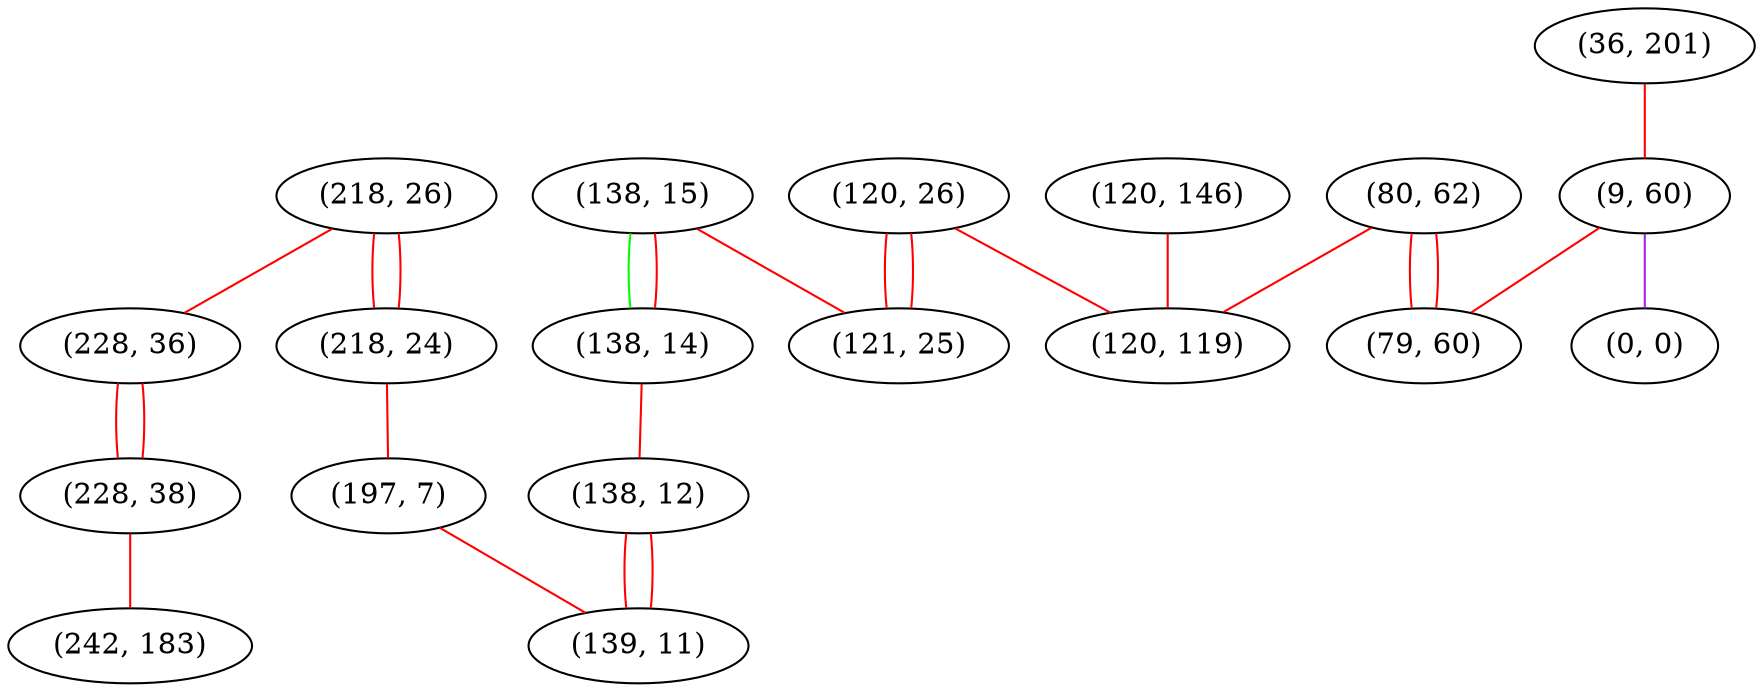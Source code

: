 graph "" {
"(218, 26)";
"(138, 15)";
"(228, 36)";
"(36, 201)";
"(120, 146)";
"(218, 24)";
"(80, 62)";
"(197, 7)";
"(120, 26)";
"(9, 60)";
"(121, 25)";
"(79, 60)";
"(138, 14)";
"(138, 12)";
"(120, 119)";
"(228, 38)";
"(0, 0)";
"(242, 183)";
"(139, 11)";
"(218, 26)" -- "(218, 24)"  [color=red, key=0, weight=1];
"(218, 26)" -- "(218, 24)"  [color=red, key=1, weight=1];
"(218, 26)" -- "(228, 36)"  [color=red, key=0, weight=1];
"(138, 15)" -- "(138, 14)"  [color=green, key=0, weight=2];
"(138, 15)" -- "(138, 14)"  [color=red, key=1, weight=1];
"(138, 15)" -- "(121, 25)"  [color=red, key=0, weight=1];
"(228, 36)" -- "(228, 38)"  [color=red, key=0, weight=1];
"(228, 36)" -- "(228, 38)"  [color=red, key=1, weight=1];
"(36, 201)" -- "(9, 60)"  [color=red, key=0, weight=1];
"(120, 146)" -- "(120, 119)"  [color=red, key=0, weight=1];
"(218, 24)" -- "(197, 7)"  [color=red, key=0, weight=1];
"(80, 62)" -- "(79, 60)"  [color=red, key=0, weight=1];
"(80, 62)" -- "(79, 60)"  [color=red, key=1, weight=1];
"(80, 62)" -- "(120, 119)"  [color=red, key=0, weight=1];
"(197, 7)" -- "(139, 11)"  [color=red, key=0, weight=1];
"(120, 26)" -- "(121, 25)"  [color=red, key=0, weight=1];
"(120, 26)" -- "(121, 25)"  [color=red, key=1, weight=1];
"(120, 26)" -- "(120, 119)"  [color=red, key=0, weight=1];
"(9, 60)" -- "(79, 60)"  [color=red, key=0, weight=1];
"(9, 60)" -- "(0, 0)"  [color=purple, key=0, weight=4];
"(138, 14)" -- "(138, 12)"  [color=red, key=0, weight=1];
"(138, 12)" -- "(139, 11)"  [color=red, key=0, weight=1];
"(138, 12)" -- "(139, 11)"  [color=red, key=1, weight=1];
"(228, 38)" -- "(242, 183)"  [color=red, key=0, weight=1];
}
